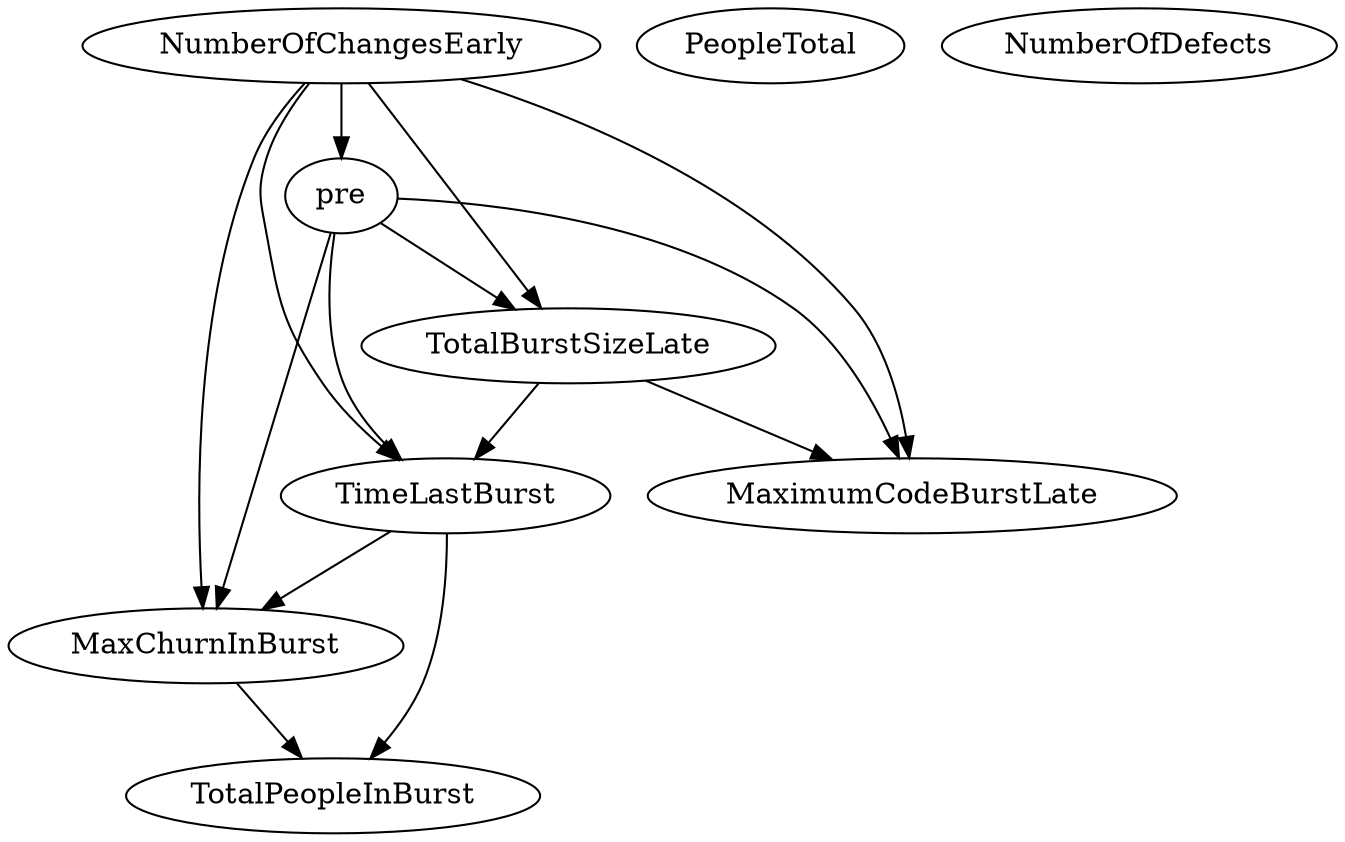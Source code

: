 digraph {
   NumberOfChangesEarly;
   PeopleTotal;
   NumberOfDefects;
   pre;
   TotalPeopleInBurst;
   MaxChurnInBurst;
   TimeLastBurst;
   MaximumCodeBurstLate;
   TotalBurstSizeLate;
   NumberOfChangesEarly -> pre;
   NumberOfChangesEarly -> MaxChurnInBurst;
   NumberOfChangesEarly -> TimeLastBurst;
   NumberOfChangesEarly -> MaximumCodeBurstLate;
   NumberOfChangesEarly -> TotalBurstSizeLate;
   pre -> MaxChurnInBurst;
   pre -> TimeLastBurst;
   pre -> MaximumCodeBurstLate;
   pre -> TotalBurstSizeLate;
   MaxChurnInBurst -> TotalPeopleInBurst;
   TimeLastBurst -> TotalPeopleInBurst;
   TimeLastBurst -> MaxChurnInBurst;
   TotalBurstSizeLate -> TimeLastBurst;
   TotalBurstSizeLate -> MaximumCodeBurstLate;
}
